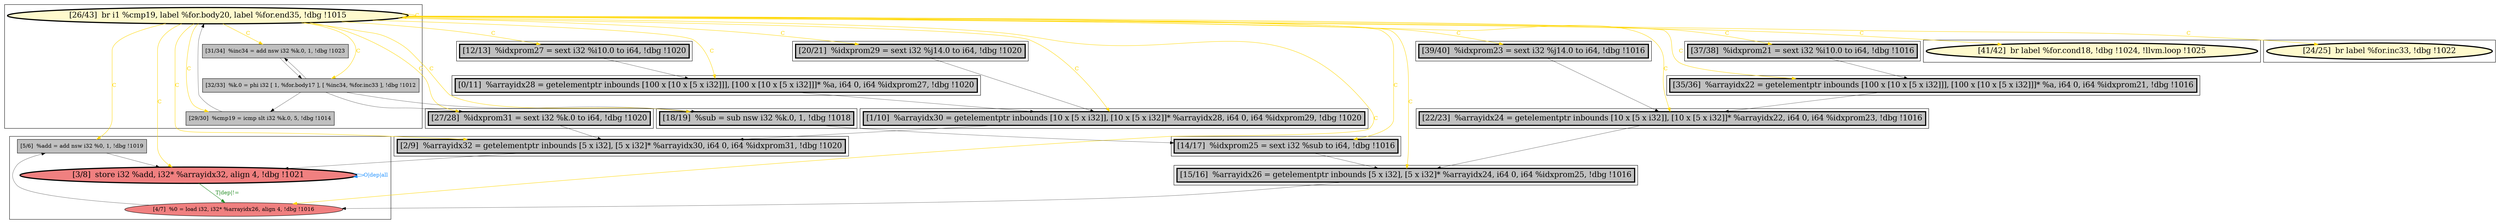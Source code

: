 
digraph G {



node571->node564 [style=solid,color=gold,label="C",penwidth=1.0,fontcolor=gold ]
node571->node575 [style=solid,color=gold,label="C",penwidth=1.0,fontcolor=gold ]
node571->node559 [style=solid,color=gold,label="C",penwidth=1.0,fontcolor=gold ]
node571->node562 [style=solid,color=gold,label="C",penwidth=1.0,fontcolor=gold ]
node571->node563 [style=solid,color=gold,label="C",penwidth=1.0,fontcolor=gold ]
node571->node573 [style=solid,color=gold,label="C",penwidth=1.0,fontcolor=gold ]
node571->node566 [style=solid,color=gold,label="C",penwidth=1.0,fontcolor=gold ]
node554->node561 [style=solid,color=black,label="",penwidth=0.5,fontcolor=black ]
node571->node568 [style=solid,color=gold,label="C",penwidth=1.0,fontcolor=gold ]
node571->node569 [style=solid,color=gold,label="C",penwidth=1.0,fontcolor=gold ]
node571->node557 [style=solid,color=gold,label="C",penwidth=1.0,fontcolor=gold ]
node571->node560 [style=solid,color=gold,label="C",penwidth=1.0,fontcolor=gold ]
node560->node566 [style=solid,color=black,label="",penwidth=0.5,fontcolor=black ]
node574->node575 [style=solid,color=black,label="",penwidth=0.5,fontcolor=black ]
node571->node554 [style=solid,color=gold,label="C",penwidth=1.0,fontcolor=gold ]
node562->node573 [style=solid,color=black,label="",penwidth=0.5,fontcolor=black ]
node573->node561 [style=solid,color=black,label="",penwidth=0.5,fontcolor=black ]
node570->node569 [style=solid,color=black,label="",penwidth=0.5,fontcolor=black ]
node563->node564 [style=solid,color=black,label="",penwidth=0.5,fontcolor=black ]
node571->node556 [style=solid,color=gold,label="C",penwidth=1.0,fontcolor=gold ]
node569->node570 [style=solid,color=black,label="",penwidth=0.5,fontcolor=black ]
node571->node570 [style=solid,color=gold,label="C",penwidth=1.0,fontcolor=gold ]
node571->node572 [style=solid,color=gold,label="C",penwidth=1.0,fontcolor=gold ]
node571->node561 [style=solid,color=gold,label="C",penwidth=1.0,fontcolor=gold ]
node571->node571 [style=solid,color=gold,label="C",penwidth=1.0,fontcolor=gold ]
node571->node565 [style=solid,color=gold,label="C",penwidth=1.0,fontcolor=gold ]
node571->node567 [style=solid,color=gold,label="C",penwidth=1.0,fontcolor=gold ]
node561->node556 [style=solid,color=black,label="",penwidth=0.5,fontcolor=black ]
node568->node555 [style=solid,color=black,label="",penwidth=0.5,fontcolor=black ]
node557->node556 [style=solid,color=black,label="",penwidth=0.5,fontcolor=black ]
node566->node568 [style=solid,color=black,label="",penwidth=0.5,fontcolor=black ]
node575->node573 [style=solid,color=black,label="",penwidth=0.5,fontcolor=black ]
node570->node572 [style=solid,color=black,label="",penwidth=0.5,fontcolor=black ]
node570->node563 [style=solid,color=black,label="",penwidth=0.5,fontcolor=black ]
node555->node557 [style=solid,color=black,label="",penwidth=0.5,fontcolor=black ]
node556->node556 [style=solid,color=dodgerblue,label="O|dep|all",penwidth=1.0,fontcolor=dodgerblue ]
node564->node568 [style=solid,color=black,label="",penwidth=0.5,fontcolor=black ]
node572->node571 [style=solid,color=black,label="",penwidth=0.5,fontcolor=black ]
node570->node554 [style=solid,color=black,label="",penwidth=0.5,fontcolor=black ]
node571->node574 [style=solid,color=gold,label="C",penwidth=1.0,fontcolor=gold ]
node558->node559 [style=solid,color=black,label="",penwidth=0.5,fontcolor=black ]
node571->node558 [style=solid,color=gold,label="C",penwidth=1.0,fontcolor=gold ]
node556->node555 [style=solid,color=forestgreen,label="T|dep|!=",penwidth=1.0,fontcolor=forestgreen ]
node571->node555 [style=solid,color=gold,label="C",penwidth=1.0,fontcolor=gold ]
node559->node566 [style=solid,color=black,label="",penwidth=0.5,fontcolor=black ]


subgraph cluster16 {


node575 [penwidth=3.0,fontsize=20,fillcolor=grey,label="[0/11]  %arrayidx28 = getelementptr inbounds [100 x [10 x [5 x i32]]], [100 x [10 x [5 x i32]]]* %a, i64 0, i64 %idxprom27, !dbg !1020",shape=rectangle,style=filled ]



}

subgraph cluster4 {


node560 [penwidth=3.0,fontsize=20,fillcolor=grey,label="[39/40]  %idxprom23 = sext i32 %j14.0 to i64, !dbg !1016",shape=rectangle,style=filled ]



}

subgraph cluster3 {


node559 [penwidth=3.0,fontsize=20,fillcolor=grey,label="[35/36]  %arrayidx22 = getelementptr inbounds [100 x [10 x [5 x i32]]], [100 x [10 x [5 x i32]]]* %a, i64 0, i64 %idxprom21, !dbg !1016",shape=rectangle,style=filled ]



}

subgraph cluster2 {


node558 [penwidth=3.0,fontsize=20,fillcolor=grey,label="[37/38]  %idxprom21 = sext i32 %i10.0 to i64, !dbg !1016",shape=rectangle,style=filled ]



}

subgraph cluster1 {


node557 [fillcolor=grey,label="[5/6]  %add = add nsw i32 %0, 1, !dbg !1019",shape=rectangle,style=filled ]
node555 [fillcolor=lightcoral,label="[4/7]  %0 = load i32, i32* %arrayidx26, align 4, !dbg !1016",shape=ellipse,style=filled ]
node556 [penwidth=3.0,fontsize=20,fillcolor=lightcoral,label="[3/8]  store i32 %add, i32* %arrayidx32, align 4, !dbg !1021",shape=ellipse,style=filled ]



}

subgraph cluster12 {


node568 [penwidth=3.0,fontsize=20,fillcolor=grey,label="[15/16]  %arrayidx26 = getelementptr inbounds [5 x i32], [5 x i32]* %arrayidx24, i64 0, i64 %idxprom25, !dbg !1016",shape=rectangle,style=filled ]



}

subgraph cluster5 {


node561 [penwidth=3.0,fontsize=20,fillcolor=grey,label="[2/9]  %arrayidx32 = getelementptr inbounds [5 x i32], [5 x i32]* %arrayidx30, i64 0, i64 %idxprom31, !dbg !1020",shape=rectangle,style=filled ]



}

subgraph cluster0 {


node554 [penwidth=3.0,fontsize=20,fillcolor=grey,label="[27/28]  %idxprom31 = sext i32 %k.0 to i64, !dbg !1020",shape=rectangle,style=filled ]



}

subgraph cluster6 {


node562 [penwidth=3.0,fontsize=20,fillcolor=grey,label="[20/21]  %idxprom29 = sext i32 %j14.0 to i64, !dbg !1020",shape=rectangle,style=filled ]



}

subgraph cluster14 {


node573 [penwidth=3.0,fontsize=20,fillcolor=grey,label="[1/10]  %arrayidx30 = getelementptr inbounds [10 x [5 x i32]], [10 x [5 x i32]]* %arrayidx28, i64 0, i64 %idxprom29, !dbg !1020",shape=rectangle,style=filled ]



}

subgraph cluster7 {


node563 [penwidth=3.0,fontsize=20,fillcolor=grey,label="[18/19]  %sub = sub nsw i32 %k.0, 1, !dbg !1018",shape=rectangle,style=filled ]



}

subgraph cluster8 {


node564 [penwidth=3.0,fontsize=20,fillcolor=grey,label="[14/17]  %idxprom25 = sext i32 %sub to i64, !dbg !1016",shape=rectangle,style=filled ]



}

subgraph cluster9 {


node565 [penwidth=3.0,fontsize=20,fillcolor=lemonchiffon,label="[41/42]  br label %for.cond18, !dbg !1024, !llvm.loop !1025",shape=ellipse,style=filled ]



}

subgraph cluster10 {


node566 [penwidth=3.0,fontsize=20,fillcolor=grey,label="[22/23]  %arrayidx24 = getelementptr inbounds [10 x [5 x i32]], [10 x [5 x i32]]* %arrayidx22, i64 0, i64 %idxprom23, !dbg !1016",shape=rectangle,style=filled ]



}

subgraph cluster11 {


node567 [penwidth=3.0,fontsize=20,fillcolor=lemonchiffon,label="[24/25]  br label %for.inc33, !dbg !1022",shape=ellipse,style=filled ]



}

subgraph cluster13 {


node572 [fillcolor=grey,label="[29/30]  %cmp19 = icmp slt i32 %k.0, 5, !dbg !1014",shape=rectangle,style=filled ]
node571 [penwidth=3.0,fontsize=20,fillcolor=lemonchiffon,label="[26/43]  br i1 %cmp19, label %for.body20, label %for.end35, !dbg !1015",shape=ellipse,style=filled ]
node569 [fillcolor=grey,label="[31/34]  %inc34 = add nsw i32 %k.0, 1, !dbg !1023",shape=rectangle,style=filled ]
node570 [fillcolor=grey,label="[32/33]  %k.0 = phi i32 [ 1, %for.body17 ], [ %inc34, %for.inc33 ], !dbg !1012",shape=rectangle,style=filled ]



}

subgraph cluster15 {


node574 [penwidth=3.0,fontsize=20,fillcolor=grey,label="[12/13]  %idxprom27 = sext i32 %i10.0 to i64, !dbg !1020",shape=rectangle,style=filled ]



}

}
